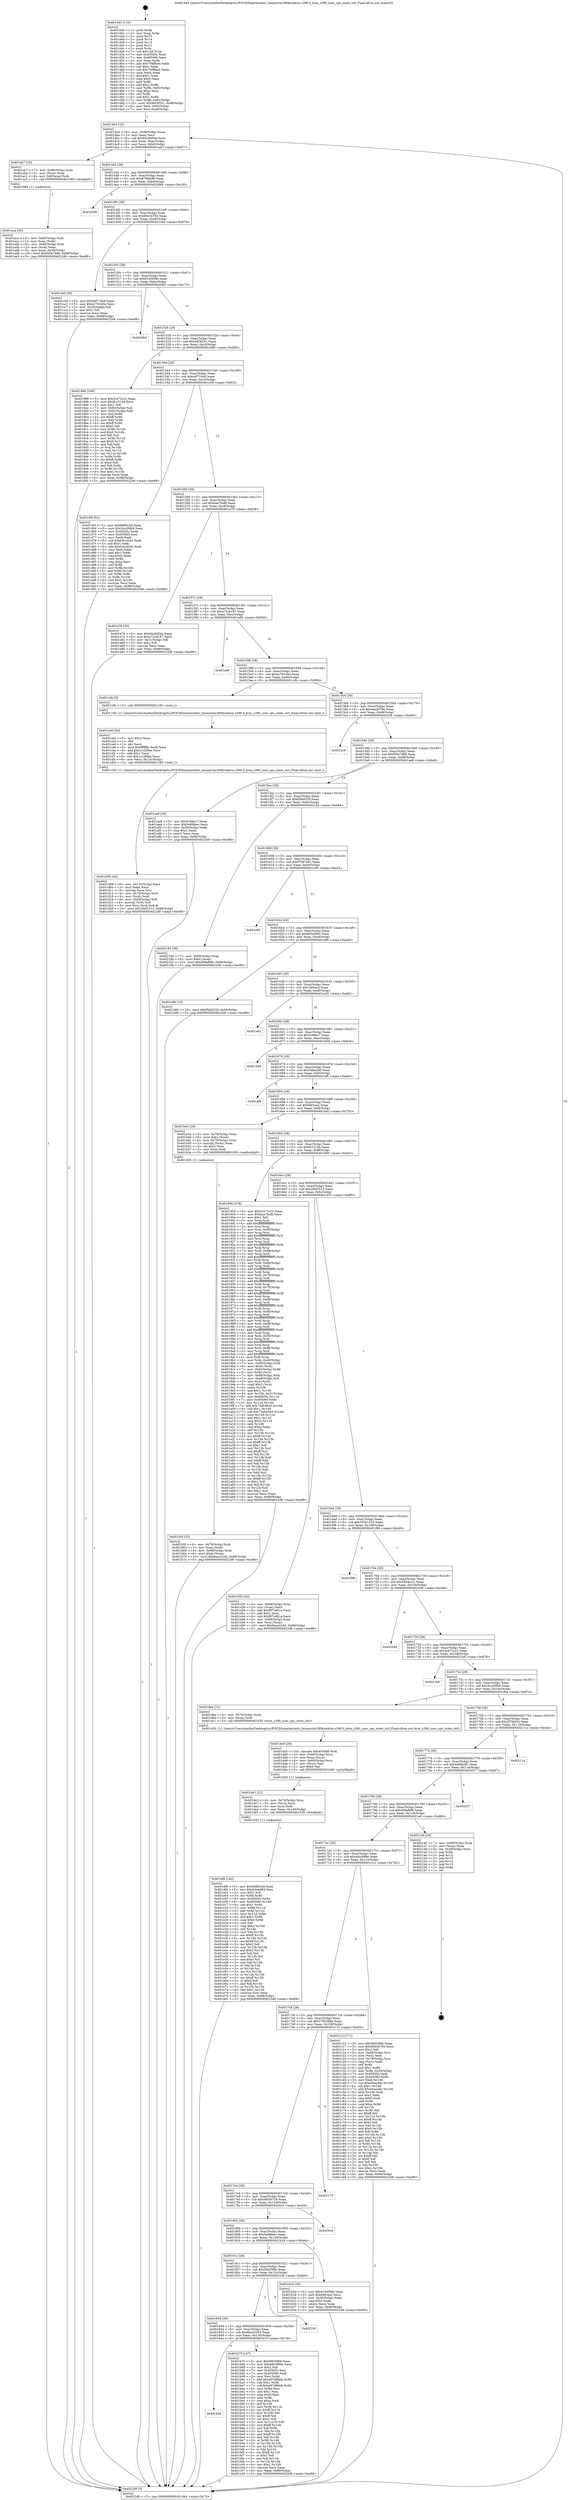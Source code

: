digraph "0x401440" {
  label = "0x401440 (/mnt/c/Users/mathe/Desktop/tcc/POCII/binaries/extr_linuxarchs390kvmkvm-s390.h_kvm_s390_user_cpu_state_ctrl_Final-ollvm.out::main(0))"
  labelloc = "t"
  node[shape=record]

  Entry [label="",width=0.3,height=0.3,shape=circle,fillcolor=black,style=filled]
  "0x4014b4" [label="{
     0x4014b4 [32]\l
     | [instrs]\l
     &nbsp;&nbsp;0x4014b4 \<+6\>: mov -0x98(%rbp),%eax\l
     &nbsp;&nbsp;0x4014ba \<+2\>: mov %eax,%ecx\l
     &nbsp;&nbsp;0x4014bc \<+6\>: sub $0x84c8d5da,%ecx\l
     &nbsp;&nbsp;0x4014c2 \<+6\>: mov %eax,-0xac(%rbp)\l
     &nbsp;&nbsp;0x4014c8 \<+6\>: mov %ecx,-0xb0(%rbp)\l
     &nbsp;&nbsp;0x4014ce \<+6\>: je 0000000000401ab7 \<main+0x677\>\l
  }"]
  "0x401ab7" [label="{
     0x401ab7 [19]\l
     | [instrs]\l
     &nbsp;&nbsp;0x401ab7 \<+7\>: mov -0x88(%rbp),%rax\l
     &nbsp;&nbsp;0x401abe \<+3\>: mov (%rax),%rax\l
     &nbsp;&nbsp;0x401ac1 \<+4\>: mov 0x8(%rax),%rdi\l
     &nbsp;&nbsp;0x401ac5 \<+5\>: call 0000000000401060 \<atoi@plt\>\l
     | [calls]\l
     &nbsp;&nbsp;0x401060 \{1\} (unknown)\l
  }"]
  "0x4014d4" [label="{
     0x4014d4 [28]\l
     | [instrs]\l
     &nbsp;&nbsp;0x4014d4 \<+5\>: jmp 00000000004014d9 \<main+0x99\>\l
     &nbsp;&nbsp;0x4014d9 \<+6\>: mov -0xac(%rbp),%eax\l
     &nbsp;&nbsp;0x4014df \<+5\>: sub $0x8799dcf0,%eax\l
     &nbsp;&nbsp;0x4014e4 \<+6\>: mov %eax,-0xb4(%rbp)\l
     &nbsp;&nbsp;0x4014ea \<+6\>: je 0000000000402068 \<main+0xc28\>\l
  }"]
  Exit [label="",width=0.3,height=0.3,shape=circle,fillcolor=black,style=filled,peripheries=2]
  "0x402068" [label="{
     0x402068\l
  }", style=dashed]
  "0x4014f0" [label="{
     0x4014f0 [28]\l
     | [instrs]\l
     &nbsp;&nbsp;0x4014f0 \<+5\>: jmp 00000000004014f5 \<main+0xb5\>\l
     &nbsp;&nbsp;0x4014f5 \<+6\>: mov -0xac(%rbp),%eax\l
     &nbsp;&nbsp;0x4014fb \<+5\>: sub $0x90d34793,%eax\l
     &nbsp;&nbsp;0x401500 \<+6\>: mov %eax,-0xb8(%rbp)\l
     &nbsp;&nbsp;0x401506 \<+6\>: je 0000000000401cbd \<main+0x87d\>\l
  }"]
  "0x401df8" [label="{
     0x401df8 [142]\l
     | [instrs]\l
     &nbsp;&nbsp;0x401df8 \<+5\>: mov $0x6fdf3c3d,%eax\l
     &nbsp;&nbsp;0x401dfd \<+5\>: mov $0xfe5ea962,%esi\l
     &nbsp;&nbsp;0x401e02 \<+2\>: mov $0x1,%dl\l
     &nbsp;&nbsp;0x401e04 \<+3\>: xor %r8d,%r8d\l
     &nbsp;&nbsp;0x401e07 \<+8\>: mov 0x40505c,%r9d\l
     &nbsp;&nbsp;0x401e0f \<+8\>: mov 0x405060,%r10d\l
     &nbsp;&nbsp;0x401e17 \<+4\>: sub $0x1,%r8d\l
     &nbsp;&nbsp;0x401e1b \<+3\>: mov %r9d,%r11d\l
     &nbsp;&nbsp;0x401e1e \<+3\>: add %r8d,%r11d\l
     &nbsp;&nbsp;0x401e21 \<+4\>: imul %r11d,%r9d\l
     &nbsp;&nbsp;0x401e25 \<+4\>: and $0x1,%r9d\l
     &nbsp;&nbsp;0x401e29 \<+4\>: cmp $0x0,%r9d\l
     &nbsp;&nbsp;0x401e2d \<+3\>: sete %bl\l
     &nbsp;&nbsp;0x401e30 \<+4\>: cmp $0xa,%r10d\l
     &nbsp;&nbsp;0x401e34 \<+4\>: setl %r14b\l
     &nbsp;&nbsp;0x401e38 \<+3\>: mov %bl,%r15b\l
     &nbsp;&nbsp;0x401e3b \<+4\>: xor $0xff,%r15b\l
     &nbsp;&nbsp;0x401e3f \<+3\>: mov %r14b,%r12b\l
     &nbsp;&nbsp;0x401e42 \<+4\>: xor $0xff,%r12b\l
     &nbsp;&nbsp;0x401e46 \<+3\>: xor $0x0,%dl\l
     &nbsp;&nbsp;0x401e49 \<+3\>: mov %r15b,%r13b\l
     &nbsp;&nbsp;0x401e4c \<+4\>: and $0x0,%r13b\l
     &nbsp;&nbsp;0x401e50 \<+2\>: and %dl,%bl\l
     &nbsp;&nbsp;0x401e52 \<+3\>: mov %r12b,%cl\l
     &nbsp;&nbsp;0x401e55 \<+3\>: and $0x0,%cl\l
     &nbsp;&nbsp;0x401e58 \<+3\>: and %dl,%r14b\l
     &nbsp;&nbsp;0x401e5b \<+3\>: or %bl,%r13b\l
     &nbsp;&nbsp;0x401e5e \<+3\>: or %r14b,%cl\l
     &nbsp;&nbsp;0x401e61 \<+3\>: xor %cl,%r13b\l
     &nbsp;&nbsp;0x401e64 \<+3\>: or %r12b,%r15b\l
     &nbsp;&nbsp;0x401e67 \<+4\>: xor $0xff,%r15b\l
     &nbsp;&nbsp;0x401e6b \<+3\>: or $0x0,%dl\l
     &nbsp;&nbsp;0x401e6e \<+3\>: and %dl,%r15b\l
     &nbsp;&nbsp;0x401e71 \<+3\>: or %r15b,%r13b\l
     &nbsp;&nbsp;0x401e74 \<+4\>: test $0x1,%r13b\l
     &nbsp;&nbsp;0x401e78 \<+3\>: cmovne %esi,%eax\l
     &nbsp;&nbsp;0x401e7b \<+6\>: mov %eax,-0x98(%rbp)\l
     &nbsp;&nbsp;0x401e81 \<+5\>: jmp 00000000004022d8 \<main+0xe98\>\l
  }"]
  "0x401cbd" [label="{
     0x401cbd [30]\l
     | [instrs]\l
     &nbsp;&nbsp;0x401cbd \<+5\>: mov $0xabf719c8,%eax\l
     &nbsp;&nbsp;0x401cc2 \<+5\>: mov $0xec791b0e,%ecx\l
     &nbsp;&nbsp;0x401cc7 \<+3\>: mov -0x29(%rbp),%dl\l
     &nbsp;&nbsp;0x401cca \<+3\>: test $0x1,%dl\l
     &nbsp;&nbsp;0x401ccd \<+3\>: cmovne %ecx,%eax\l
     &nbsp;&nbsp;0x401cd0 \<+6\>: mov %eax,-0x98(%rbp)\l
     &nbsp;&nbsp;0x401cd6 \<+5\>: jmp 00000000004022d8 \<main+0xe98\>\l
  }"]
  "0x40150c" [label="{
     0x40150c [28]\l
     | [instrs]\l
     &nbsp;&nbsp;0x40150c \<+5\>: jmp 0000000000401511 \<main+0xd1\>\l
     &nbsp;&nbsp;0x401511 \<+6\>: mov -0xac(%rbp),%eax\l
     &nbsp;&nbsp;0x401517 \<+5\>: sub $0x9193f59e,%eax\l
     &nbsp;&nbsp;0x40151c \<+6\>: mov %eax,-0xbc(%rbp)\l
     &nbsp;&nbsp;0x401522 \<+6\>: je 00000000004020b5 \<main+0xc75\>\l
  }"]
  "0x401de3" [label="{
     0x401de3 [21]\l
     | [instrs]\l
     &nbsp;&nbsp;0x401de3 \<+4\>: mov -0x70(%rbp),%rcx\l
     &nbsp;&nbsp;0x401de7 \<+3\>: mov (%rcx),%rcx\l
     &nbsp;&nbsp;0x401dea \<+3\>: mov %rcx,%rdi\l
     &nbsp;&nbsp;0x401ded \<+6\>: mov %eax,-0x140(%rbp)\l
     &nbsp;&nbsp;0x401df3 \<+5\>: call 0000000000401030 \<free@plt\>\l
     | [calls]\l
     &nbsp;&nbsp;0x401030 \{1\} (unknown)\l
  }"]
  "0x4020b5" [label="{
     0x4020b5\l
  }", style=dashed]
  "0x401528" [label="{
     0x401528 [28]\l
     | [instrs]\l
     &nbsp;&nbsp;0x401528 \<+5\>: jmp 000000000040152d \<main+0xed\>\l
     &nbsp;&nbsp;0x40152d \<+6\>: mov -0xac(%rbp),%eax\l
     &nbsp;&nbsp;0x401533 \<+5\>: sub $0x94f3f251,%eax\l
     &nbsp;&nbsp;0x401538 \<+6\>: mov %eax,-0xc0(%rbp)\l
     &nbsp;&nbsp;0x40153e \<+6\>: je 0000000000401896 \<main+0x456\>\l
  }"]
  "0x401dc6" [label="{
     0x401dc6 [29]\l
     | [instrs]\l
     &nbsp;&nbsp;0x401dc6 \<+10\>: movabs $0x4030d6,%rdi\l
     &nbsp;&nbsp;0x401dd0 \<+4\>: mov -0x60(%rbp),%rcx\l
     &nbsp;&nbsp;0x401dd4 \<+2\>: mov %eax,(%rcx)\l
     &nbsp;&nbsp;0x401dd6 \<+4\>: mov -0x60(%rbp),%rcx\l
     &nbsp;&nbsp;0x401dda \<+2\>: mov (%rcx),%esi\l
     &nbsp;&nbsp;0x401ddc \<+2\>: mov $0x0,%al\l
     &nbsp;&nbsp;0x401dde \<+5\>: call 0000000000401040 \<printf@plt\>\l
     | [calls]\l
     &nbsp;&nbsp;0x401040 \{1\} (unknown)\l
  }"]
  "0x401896" [label="{
     0x401896 [106]\l
     | [instrs]\l
     &nbsp;&nbsp;0x401896 \<+5\>: mov $0x3c472c22,%eax\l
     &nbsp;&nbsp;0x40189b \<+5\>: mov $0xfb15144,%ecx\l
     &nbsp;&nbsp;0x4018a0 \<+2\>: mov $0x1,%dl\l
     &nbsp;&nbsp;0x4018a2 \<+7\>: mov -0x92(%rbp),%sil\l
     &nbsp;&nbsp;0x4018a9 \<+7\>: mov -0x91(%rbp),%dil\l
     &nbsp;&nbsp;0x4018b0 \<+3\>: mov %sil,%r8b\l
     &nbsp;&nbsp;0x4018b3 \<+4\>: xor $0xff,%r8b\l
     &nbsp;&nbsp;0x4018b7 \<+3\>: mov %dil,%r9b\l
     &nbsp;&nbsp;0x4018ba \<+4\>: xor $0xff,%r9b\l
     &nbsp;&nbsp;0x4018be \<+3\>: xor $0x0,%dl\l
     &nbsp;&nbsp;0x4018c1 \<+3\>: mov %r8b,%r10b\l
     &nbsp;&nbsp;0x4018c4 \<+4\>: and $0x0,%r10b\l
     &nbsp;&nbsp;0x4018c8 \<+3\>: and %dl,%sil\l
     &nbsp;&nbsp;0x4018cb \<+3\>: mov %r9b,%r11b\l
     &nbsp;&nbsp;0x4018ce \<+4\>: and $0x0,%r11b\l
     &nbsp;&nbsp;0x4018d2 \<+3\>: and %dl,%dil\l
     &nbsp;&nbsp;0x4018d5 \<+3\>: or %sil,%r10b\l
     &nbsp;&nbsp;0x4018d8 \<+3\>: or %dil,%r11b\l
     &nbsp;&nbsp;0x4018db \<+3\>: xor %r11b,%r10b\l
     &nbsp;&nbsp;0x4018de \<+3\>: or %r9b,%r8b\l
     &nbsp;&nbsp;0x4018e1 \<+4\>: xor $0xff,%r8b\l
     &nbsp;&nbsp;0x4018e5 \<+3\>: or $0x0,%dl\l
     &nbsp;&nbsp;0x4018e8 \<+3\>: and %dl,%r8b\l
     &nbsp;&nbsp;0x4018eb \<+3\>: or %r8b,%r10b\l
     &nbsp;&nbsp;0x4018ee \<+4\>: test $0x1,%r10b\l
     &nbsp;&nbsp;0x4018f2 \<+3\>: cmovne %ecx,%eax\l
     &nbsp;&nbsp;0x4018f5 \<+6\>: mov %eax,-0x98(%rbp)\l
     &nbsp;&nbsp;0x4018fb \<+5\>: jmp 00000000004022d8 \<main+0xe98\>\l
  }"]
  "0x401544" [label="{
     0x401544 [28]\l
     | [instrs]\l
     &nbsp;&nbsp;0x401544 \<+5\>: jmp 0000000000401549 \<main+0x109\>\l
     &nbsp;&nbsp;0x401549 \<+6\>: mov -0xac(%rbp),%eax\l
     &nbsp;&nbsp;0x40154f \<+5\>: sub $0xabf719c8,%eax\l
     &nbsp;&nbsp;0x401554 \<+6\>: mov %eax,-0xc4(%rbp)\l
     &nbsp;&nbsp;0x40155a \<+6\>: je 0000000000401d5f \<main+0x91f\>\l
  }"]
  "0x4022d8" [label="{
     0x4022d8 [5]\l
     | [instrs]\l
     &nbsp;&nbsp;0x4022d8 \<+5\>: jmp 00000000004014b4 \<main+0x74\>\l
  }"]
  "0x401440" [label="{
     0x401440 [116]\l
     | [instrs]\l
     &nbsp;&nbsp;0x401440 \<+1\>: push %rbp\l
     &nbsp;&nbsp;0x401441 \<+3\>: mov %rsp,%rbp\l
     &nbsp;&nbsp;0x401444 \<+2\>: push %r15\l
     &nbsp;&nbsp;0x401446 \<+2\>: push %r14\l
     &nbsp;&nbsp;0x401448 \<+2\>: push %r13\l
     &nbsp;&nbsp;0x40144a \<+2\>: push %r12\l
     &nbsp;&nbsp;0x40144c \<+1\>: push %rbx\l
     &nbsp;&nbsp;0x40144d \<+7\>: sub $0x148,%rsp\l
     &nbsp;&nbsp;0x401454 \<+7\>: mov 0x40505c,%eax\l
     &nbsp;&nbsp;0x40145b \<+7\>: mov 0x405060,%ecx\l
     &nbsp;&nbsp;0x401462 \<+2\>: mov %eax,%edx\l
     &nbsp;&nbsp;0x401464 \<+6\>: add $0x708ffaed,%edx\l
     &nbsp;&nbsp;0x40146a \<+3\>: sub $0x1,%edx\l
     &nbsp;&nbsp;0x40146d \<+6\>: sub $0x708ffaed,%edx\l
     &nbsp;&nbsp;0x401473 \<+3\>: imul %edx,%eax\l
     &nbsp;&nbsp;0x401476 \<+3\>: and $0x1,%eax\l
     &nbsp;&nbsp;0x401479 \<+3\>: cmp $0x0,%eax\l
     &nbsp;&nbsp;0x40147c \<+4\>: sete %r8b\l
     &nbsp;&nbsp;0x401480 \<+4\>: and $0x1,%r8b\l
     &nbsp;&nbsp;0x401484 \<+7\>: mov %r8b,-0x92(%rbp)\l
     &nbsp;&nbsp;0x40148b \<+3\>: cmp $0xa,%ecx\l
     &nbsp;&nbsp;0x40148e \<+4\>: setl %r8b\l
     &nbsp;&nbsp;0x401492 \<+4\>: and $0x1,%r8b\l
     &nbsp;&nbsp;0x401496 \<+7\>: mov %r8b,-0x91(%rbp)\l
     &nbsp;&nbsp;0x40149d \<+10\>: movl $0x94f3f251,-0x98(%rbp)\l
     &nbsp;&nbsp;0x4014a7 \<+6\>: mov %edi,-0x9c(%rbp)\l
     &nbsp;&nbsp;0x4014ad \<+7\>: mov %rsi,-0xa8(%rbp)\l
  }"]
  "0x401d08" [label="{
     0x401d08 [45]\l
     | [instrs]\l
     &nbsp;&nbsp;0x401d08 \<+6\>: mov -0x13c(%rbp),%ecx\l
     &nbsp;&nbsp;0x401d0e \<+3\>: imul %eax,%ecx\l
     &nbsp;&nbsp;0x401d11 \<+3\>: movslq %ecx,%rsi\l
     &nbsp;&nbsp;0x401d14 \<+4\>: mov -0x70(%rbp),%rdi\l
     &nbsp;&nbsp;0x401d18 \<+3\>: mov (%rdi),%rdi\l
     &nbsp;&nbsp;0x401d1b \<+4\>: mov -0x68(%rbp),%r8\l
     &nbsp;&nbsp;0x401d1f \<+3\>: movslq (%r8),%r8\l
     &nbsp;&nbsp;0x401d22 \<+4\>: mov %rsi,(%rdi,%r8,8)\l
     &nbsp;&nbsp;0x401d26 \<+10\>: movl $0x29ef1513,-0x98(%rbp)\l
     &nbsp;&nbsp;0x401d30 \<+5\>: jmp 00000000004022d8 \<main+0xe98\>\l
  }"]
  "0x401d5f" [label="{
     0x401d5f [91]\l
     | [instrs]\l
     &nbsp;&nbsp;0x401d5f \<+5\>: mov $0x6fdf3c3d,%eax\l
     &nbsp;&nbsp;0x401d64 \<+5\>: mov $0x3ccc99b9,%ecx\l
     &nbsp;&nbsp;0x401d69 \<+7\>: mov 0x40505c,%edx\l
     &nbsp;&nbsp;0x401d70 \<+7\>: mov 0x405060,%esi\l
     &nbsp;&nbsp;0x401d77 \<+2\>: mov %edx,%edi\l
     &nbsp;&nbsp;0x401d79 \<+6\>: sub $0xfc81d342,%edi\l
     &nbsp;&nbsp;0x401d7f \<+3\>: sub $0x1,%edi\l
     &nbsp;&nbsp;0x401d82 \<+6\>: add $0xfc81d342,%edi\l
     &nbsp;&nbsp;0x401d88 \<+3\>: imul %edi,%edx\l
     &nbsp;&nbsp;0x401d8b \<+3\>: and $0x1,%edx\l
     &nbsp;&nbsp;0x401d8e \<+3\>: cmp $0x0,%edx\l
     &nbsp;&nbsp;0x401d91 \<+4\>: sete %r8b\l
     &nbsp;&nbsp;0x401d95 \<+3\>: cmp $0xa,%esi\l
     &nbsp;&nbsp;0x401d98 \<+4\>: setl %r9b\l
     &nbsp;&nbsp;0x401d9c \<+3\>: mov %r8b,%r10b\l
     &nbsp;&nbsp;0x401d9f \<+3\>: and %r9b,%r10b\l
     &nbsp;&nbsp;0x401da2 \<+3\>: xor %r9b,%r8b\l
     &nbsp;&nbsp;0x401da5 \<+3\>: or %r8b,%r10b\l
     &nbsp;&nbsp;0x401da8 \<+4\>: test $0x1,%r10b\l
     &nbsp;&nbsp;0x401dac \<+3\>: cmovne %ecx,%eax\l
     &nbsp;&nbsp;0x401daf \<+6\>: mov %eax,-0x98(%rbp)\l
     &nbsp;&nbsp;0x401db5 \<+5\>: jmp 00000000004022d8 \<main+0xe98\>\l
  }"]
  "0x401560" [label="{
     0x401560 [28]\l
     | [instrs]\l
     &nbsp;&nbsp;0x401560 \<+5\>: jmp 0000000000401565 \<main+0x125\>\l
     &nbsp;&nbsp;0x401565 \<+6\>: mov -0xac(%rbp),%eax\l
     &nbsp;&nbsp;0x40156b \<+5\>: sub $0xbaa7fcd8,%eax\l
     &nbsp;&nbsp;0x401570 \<+6\>: mov %eax,-0xc8(%rbp)\l
     &nbsp;&nbsp;0x401576 \<+6\>: je 0000000000401a78 \<main+0x638\>\l
  }"]
  "0x401ce0" [label="{
     0x401ce0 [40]\l
     | [instrs]\l
     &nbsp;&nbsp;0x401ce0 \<+5\>: mov $0x2,%ecx\l
     &nbsp;&nbsp;0x401ce5 \<+1\>: cltd\l
     &nbsp;&nbsp;0x401ce6 \<+2\>: idiv %ecx\l
     &nbsp;&nbsp;0x401ce8 \<+6\>: imul $0xfffffffe,%edx,%ecx\l
     &nbsp;&nbsp;0x401cee \<+6\>: add $0x1cc26fee,%ecx\l
     &nbsp;&nbsp;0x401cf4 \<+3\>: add $0x1,%ecx\l
     &nbsp;&nbsp;0x401cf7 \<+6\>: sub $0x1cc26fee,%ecx\l
     &nbsp;&nbsp;0x401cfd \<+6\>: mov %ecx,-0x13c(%rbp)\l
     &nbsp;&nbsp;0x401d03 \<+5\>: call 0000000000401160 \<next_i\>\l
     | [calls]\l
     &nbsp;&nbsp;0x401160 \{1\} (/mnt/c/Users/mathe/Desktop/tcc/POCII/binaries/extr_linuxarchs390kvmkvm-s390.h_kvm_s390_user_cpu_state_ctrl_Final-ollvm.out::next_i)\l
  }"]
  "0x401a78" [label="{
     0x401a78 [30]\l
     | [instrs]\l
     &nbsp;&nbsp;0x401a78 \<+5\>: mov $0x84c8d5da,%eax\l
     &nbsp;&nbsp;0x401a7d \<+5\>: mov $0xe72cb187,%ecx\l
     &nbsp;&nbsp;0x401a82 \<+3\>: mov -0x31(%rbp),%dl\l
     &nbsp;&nbsp;0x401a85 \<+3\>: test $0x1,%dl\l
     &nbsp;&nbsp;0x401a88 \<+3\>: cmovne %ecx,%eax\l
     &nbsp;&nbsp;0x401a8b \<+6\>: mov %eax,-0x98(%rbp)\l
     &nbsp;&nbsp;0x401a91 \<+5\>: jmp 00000000004022d8 \<main+0xe98\>\l
  }"]
  "0x40157c" [label="{
     0x40157c [28]\l
     | [instrs]\l
     &nbsp;&nbsp;0x40157c \<+5\>: jmp 0000000000401581 \<main+0x141\>\l
     &nbsp;&nbsp;0x401581 \<+6\>: mov -0xac(%rbp),%eax\l
     &nbsp;&nbsp;0x401587 \<+5\>: sub $0xe72cb187,%eax\l
     &nbsp;&nbsp;0x40158c \<+6\>: mov %eax,-0xcc(%rbp)\l
     &nbsp;&nbsp;0x401592 \<+6\>: je 0000000000401a96 \<main+0x656\>\l
  }"]
  "0x401854" [label="{
     0x401854\l
  }", style=dashed]
  "0x401a96" [label="{
     0x401a96\l
  }", style=dashed]
  "0x401598" [label="{
     0x401598 [28]\l
     | [instrs]\l
     &nbsp;&nbsp;0x401598 \<+5\>: jmp 000000000040159d \<main+0x15d\>\l
     &nbsp;&nbsp;0x40159d \<+6\>: mov -0xac(%rbp),%eax\l
     &nbsp;&nbsp;0x4015a3 \<+5\>: sub $0xec791b0e,%eax\l
     &nbsp;&nbsp;0x4015a8 \<+6\>: mov %eax,-0xd0(%rbp)\l
     &nbsp;&nbsp;0x4015ae \<+6\>: je 0000000000401cdb \<main+0x89b\>\l
  }"]
  "0x401b7f" [label="{
     0x401b7f [147]\l
     | [instrs]\l
     &nbsp;&nbsp;0x401b7f \<+5\>: mov $0x5fd25f6b,%eax\l
     &nbsp;&nbsp;0x401b84 \<+5\>: mov $0x4dcc99be,%ecx\l
     &nbsp;&nbsp;0x401b89 \<+2\>: mov $0x1,%dl\l
     &nbsp;&nbsp;0x401b8b \<+7\>: mov 0x40505c,%esi\l
     &nbsp;&nbsp;0x401b92 \<+7\>: mov 0x405060,%edi\l
     &nbsp;&nbsp;0x401b99 \<+3\>: mov %esi,%r8d\l
     &nbsp;&nbsp;0x401b9c \<+7\>: add $0xa97d9bbb,%r8d\l
     &nbsp;&nbsp;0x401ba3 \<+4\>: sub $0x1,%r8d\l
     &nbsp;&nbsp;0x401ba7 \<+7\>: sub $0xa97d9bbb,%r8d\l
     &nbsp;&nbsp;0x401bae \<+4\>: imul %r8d,%esi\l
     &nbsp;&nbsp;0x401bb2 \<+3\>: and $0x1,%esi\l
     &nbsp;&nbsp;0x401bb5 \<+3\>: cmp $0x0,%esi\l
     &nbsp;&nbsp;0x401bb8 \<+4\>: sete %r9b\l
     &nbsp;&nbsp;0x401bbc \<+3\>: cmp $0xa,%edi\l
     &nbsp;&nbsp;0x401bbf \<+4\>: setl %r10b\l
     &nbsp;&nbsp;0x401bc3 \<+3\>: mov %r9b,%r11b\l
     &nbsp;&nbsp;0x401bc6 \<+4\>: xor $0xff,%r11b\l
     &nbsp;&nbsp;0x401bca \<+3\>: mov %r10b,%bl\l
     &nbsp;&nbsp;0x401bcd \<+3\>: xor $0xff,%bl\l
     &nbsp;&nbsp;0x401bd0 \<+3\>: xor $0x1,%dl\l
     &nbsp;&nbsp;0x401bd3 \<+3\>: mov %r11b,%r14b\l
     &nbsp;&nbsp;0x401bd6 \<+4\>: and $0xff,%r14b\l
     &nbsp;&nbsp;0x401bda \<+3\>: and %dl,%r9b\l
     &nbsp;&nbsp;0x401bdd \<+3\>: mov %bl,%r15b\l
     &nbsp;&nbsp;0x401be0 \<+4\>: and $0xff,%r15b\l
     &nbsp;&nbsp;0x401be4 \<+3\>: and %dl,%r10b\l
     &nbsp;&nbsp;0x401be7 \<+3\>: or %r9b,%r14b\l
     &nbsp;&nbsp;0x401bea \<+3\>: or %r10b,%r15b\l
     &nbsp;&nbsp;0x401bed \<+3\>: xor %r15b,%r14b\l
     &nbsp;&nbsp;0x401bf0 \<+3\>: or %bl,%r11b\l
     &nbsp;&nbsp;0x401bf3 \<+4\>: xor $0xff,%r11b\l
     &nbsp;&nbsp;0x401bf7 \<+3\>: or $0x1,%dl\l
     &nbsp;&nbsp;0x401bfa \<+3\>: and %dl,%r11b\l
     &nbsp;&nbsp;0x401bfd \<+3\>: or %r11b,%r14b\l
     &nbsp;&nbsp;0x401c00 \<+4\>: test $0x1,%r14b\l
     &nbsp;&nbsp;0x401c04 \<+3\>: cmovne %ecx,%eax\l
     &nbsp;&nbsp;0x401c07 \<+6\>: mov %eax,-0x98(%rbp)\l
     &nbsp;&nbsp;0x401c0d \<+5\>: jmp 00000000004022d8 \<main+0xe98\>\l
  }"]
  "0x401cdb" [label="{
     0x401cdb [5]\l
     | [instrs]\l
     &nbsp;&nbsp;0x401cdb \<+5\>: call 0000000000401160 \<next_i\>\l
     | [calls]\l
     &nbsp;&nbsp;0x401160 \{1\} (/mnt/c/Users/mathe/Desktop/tcc/POCII/binaries/extr_linuxarchs390kvmkvm-s390.h_kvm_s390_user_cpu_state_ctrl_Final-ollvm.out::next_i)\l
  }"]
  "0x4015b4" [label="{
     0x4015b4 [28]\l
     | [instrs]\l
     &nbsp;&nbsp;0x4015b4 \<+5\>: jmp 00000000004015b9 \<main+0x179\>\l
     &nbsp;&nbsp;0x4015b9 \<+6\>: mov -0xac(%rbp),%eax\l
     &nbsp;&nbsp;0x4015bf \<+5\>: sub $0xeea2079a,%eax\l
     &nbsp;&nbsp;0x4015c4 \<+6\>: mov %eax,-0xd4(%rbp)\l
     &nbsp;&nbsp;0x4015ca \<+6\>: je 00000000004022c9 \<main+0xe89\>\l
  }"]
  "0x401838" [label="{
     0x401838 [28]\l
     | [instrs]\l
     &nbsp;&nbsp;0x401838 \<+5\>: jmp 000000000040183d \<main+0x3fd\>\l
     &nbsp;&nbsp;0x40183d \<+6\>: mov -0xac(%rbp),%eax\l
     &nbsp;&nbsp;0x401843 \<+5\>: sub $0x6ace2245,%eax\l
     &nbsp;&nbsp;0x401848 \<+6\>: mov %eax,-0x130(%rbp)\l
     &nbsp;&nbsp;0x40184e \<+6\>: je 0000000000401b7f \<main+0x73f\>\l
  }"]
  "0x4022c9" [label="{
     0x4022c9\l
  }", style=dashed]
  "0x4015d0" [label="{
     0x4015d0 [28]\l
     | [instrs]\l
     &nbsp;&nbsp;0x4015d0 \<+5\>: jmp 00000000004015d5 \<main+0x195\>\l
     &nbsp;&nbsp;0x4015d5 \<+6\>: mov -0xac(%rbp),%eax\l
     &nbsp;&nbsp;0x4015db \<+5\>: sub $0xf05e7468,%eax\l
     &nbsp;&nbsp;0x4015e0 \<+6\>: mov %eax,-0xd8(%rbp)\l
     &nbsp;&nbsp;0x4015e6 \<+6\>: je 0000000000401ae8 \<main+0x6a8\>\l
  }"]
  "0x4021fd" [label="{
     0x4021fd\l
  }", style=dashed]
  "0x401ae8" [label="{
     0x401ae8 [30]\l
     | [instrs]\l
     &nbsp;&nbsp;0x401ae8 \<+5\>: mov $0x5c98ec7,%eax\l
     &nbsp;&nbsp;0x401aed \<+5\>: mov $0x5e88feec,%ecx\l
     &nbsp;&nbsp;0x401af2 \<+3\>: mov -0x30(%rbp),%edx\l
     &nbsp;&nbsp;0x401af5 \<+3\>: cmp $0x1,%edx\l
     &nbsp;&nbsp;0x401af8 \<+3\>: cmovl %ecx,%eax\l
     &nbsp;&nbsp;0x401afb \<+6\>: mov %eax,-0x98(%rbp)\l
     &nbsp;&nbsp;0x401b01 \<+5\>: jmp 00000000004022d8 \<main+0xe98\>\l
  }"]
  "0x4015ec" [label="{
     0x4015ec [28]\l
     | [instrs]\l
     &nbsp;&nbsp;0x4015ec \<+5\>: jmp 00000000004015f1 \<main+0x1b1\>\l
     &nbsp;&nbsp;0x4015f1 \<+6\>: mov -0xac(%rbp),%eax\l
     &nbsp;&nbsp;0x4015f7 \<+5\>: sub $0xf5bb022f,%eax\l
     &nbsp;&nbsp;0x4015fc \<+6\>: mov %eax,-0xdc(%rbp)\l
     &nbsp;&nbsp;0x401602 \<+6\>: je 0000000000402184 \<main+0xd44\>\l
  }"]
  "0x401b5f" [label="{
     0x401b5f [32]\l
     | [instrs]\l
     &nbsp;&nbsp;0x401b5f \<+4\>: mov -0x70(%rbp),%rdi\l
     &nbsp;&nbsp;0x401b63 \<+3\>: mov %rax,(%rdi)\l
     &nbsp;&nbsp;0x401b66 \<+4\>: mov -0x68(%rbp),%rax\l
     &nbsp;&nbsp;0x401b6a \<+6\>: movl $0x0,(%rax)\l
     &nbsp;&nbsp;0x401b70 \<+10\>: movl $0x6ace2245,-0x98(%rbp)\l
     &nbsp;&nbsp;0x401b7a \<+5\>: jmp 00000000004022d8 \<main+0xe98\>\l
  }"]
  "0x402184" [label="{
     0x402184 [28]\l
     | [instrs]\l
     &nbsp;&nbsp;0x402184 \<+7\>: mov -0x90(%rbp),%rax\l
     &nbsp;&nbsp;0x40218b \<+6\>: movl $0x0,(%rax)\l
     &nbsp;&nbsp;0x402191 \<+10\>: movl $0x499efbf6,-0x98(%rbp)\l
     &nbsp;&nbsp;0x40219b \<+5\>: jmp 00000000004022d8 \<main+0xe98\>\l
  }"]
  "0x401608" [label="{
     0x401608 [28]\l
     | [instrs]\l
     &nbsp;&nbsp;0x401608 \<+5\>: jmp 000000000040160d \<main+0x1cd\>\l
     &nbsp;&nbsp;0x40160d \<+6\>: mov -0xac(%rbp),%eax\l
     &nbsp;&nbsp;0x401613 \<+5\>: sub $0xf7087a01,%eax\l
     &nbsp;&nbsp;0x401618 \<+6\>: mov %eax,-0xe0(%rbp)\l
     &nbsp;&nbsp;0x40161e \<+6\>: je 0000000000401e95 \<main+0xa55\>\l
  }"]
  "0x40181c" [label="{
     0x40181c [28]\l
     | [instrs]\l
     &nbsp;&nbsp;0x40181c \<+5\>: jmp 0000000000401821 \<main+0x3e1\>\l
     &nbsp;&nbsp;0x401821 \<+6\>: mov -0xac(%rbp),%eax\l
     &nbsp;&nbsp;0x401827 \<+5\>: sub $0x5fd25f6b,%eax\l
     &nbsp;&nbsp;0x40182c \<+6\>: mov %eax,-0x12c(%rbp)\l
     &nbsp;&nbsp;0x401832 \<+6\>: je 00000000004021fd \<main+0xdbd\>\l
  }"]
  "0x401e95" [label="{
     0x401e95\l
  }", style=dashed]
  "0x401624" [label="{
     0x401624 [28]\l
     | [instrs]\l
     &nbsp;&nbsp;0x401624 \<+5\>: jmp 0000000000401629 \<main+0x1e9\>\l
     &nbsp;&nbsp;0x401629 \<+6\>: mov -0xac(%rbp),%eax\l
     &nbsp;&nbsp;0x40162f \<+5\>: sub $0xfe5ea962,%eax\l
     &nbsp;&nbsp;0x401634 \<+6\>: mov %eax,-0xe4(%rbp)\l
     &nbsp;&nbsp;0x40163a \<+6\>: je 0000000000401e86 \<main+0xa46\>\l
  }"]
  "0x401b24" [label="{
     0x401b24 [30]\l
     | [instrs]\l
     &nbsp;&nbsp;0x401b24 \<+5\>: mov $0x9193f59e,%eax\l
     &nbsp;&nbsp;0x401b29 \<+5\>: mov $0x84f1ea2,%ecx\l
     &nbsp;&nbsp;0x401b2e \<+3\>: mov -0x30(%rbp),%edx\l
     &nbsp;&nbsp;0x401b31 \<+3\>: cmp $0x0,%edx\l
     &nbsp;&nbsp;0x401b34 \<+3\>: cmove %ecx,%eax\l
     &nbsp;&nbsp;0x401b37 \<+6\>: mov %eax,-0x98(%rbp)\l
     &nbsp;&nbsp;0x401b3d \<+5\>: jmp 00000000004022d8 \<main+0xe98\>\l
  }"]
  "0x401e86" [label="{
     0x401e86 [15]\l
     | [instrs]\l
     &nbsp;&nbsp;0x401e86 \<+10\>: movl $0xf5bb022f,-0x98(%rbp)\l
     &nbsp;&nbsp;0x401e90 \<+5\>: jmp 00000000004022d8 \<main+0xe98\>\l
  }"]
  "0x401640" [label="{
     0x401640 [28]\l
     | [instrs]\l
     &nbsp;&nbsp;0x401640 \<+5\>: jmp 0000000000401645 \<main+0x205\>\l
     &nbsp;&nbsp;0x401645 \<+6\>: mov -0xac(%rbp),%eax\l
     &nbsp;&nbsp;0x40164b \<+5\>: sub $0x16f44a3,%eax\l
     &nbsp;&nbsp;0x401650 \<+6\>: mov %eax,-0xe8(%rbp)\l
     &nbsp;&nbsp;0x401656 \<+6\>: je 0000000000401ed2 \<main+0xa92\>\l
  }"]
  "0x401800" [label="{
     0x401800 [28]\l
     | [instrs]\l
     &nbsp;&nbsp;0x401800 \<+5\>: jmp 0000000000401805 \<main+0x3c5\>\l
     &nbsp;&nbsp;0x401805 \<+6\>: mov -0xac(%rbp),%eax\l
     &nbsp;&nbsp;0x40180b \<+5\>: sub $0x5e88feec,%eax\l
     &nbsp;&nbsp;0x401810 \<+6\>: mov %eax,-0x128(%rbp)\l
     &nbsp;&nbsp;0x401816 \<+6\>: je 0000000000401b24 \<main+0x6e4\>\l
  }"]
  "0x401ed2" [label="{
     0x401ed2\l
  }", style=dashed]
  "0x40165c" [label="{
     0x40165c [28]\l
     | [instrs]\l
     &nbsp;&nbsp;0x40165c \<+5\>: jmp 0000000000401661 \<main+0x221\>\l
     &nbsp;&nbsp;0x401661 \<+6\>: mov -0xac(%rbp),%eax\l
     &nbsp;&nbsp;0x401667 \<+5\>: sub $0x5c98ec7,%eax\l
     &nbsp;&nbsp;0x40166c \<+6\>: mov %eax,-0xec(%rbp)\l
     &nbsp;&nbsp;0x401672 \<+6\>: je 0000000000401b06 \<main+0x6c6\>\l
  }"]
  "0x4020c4" [label="{
     0x4020c4\l
  }", style=dashed]
  "0x401b06" [label="{
     0x401b06\l
  }", style=dashed]
  "0x401678" [label="{
     0x401678 [28]\l
     | [instrs]\l
     &nbsp;&nbsp;0x401678 \<+5\>: jmp 000000000040167d \<main+0x23d\>\l
     &nbsp;&nbsp;0x40167d \<+6\>: mov -0xac(%rbp),%eax\l
     &nbsp;&nbsp;0x401683 \<+5\>: sub $0x5dba2b6,%eax\l
     &nbsp;&nbsp;0x401688 \<+6\>: mov %eax,-0xf0(%rbp)\l
     &nbsp;&nbsp;0x40168e \<+6\>: je 0000000000401ef6 \<main+0xab6\>\l
  }"]
  "0x4017e4" [label="{
     0x4017e4 [28]\l
     | [instrs]\l
     &nbsp;&nbsp;0x4017e4 \<+5\>: jmp 00000000004017e9 \<main+0x3a9\>\l
     &nbsp;&nbsp;0x4017e9 \<+6\>: mov -0xac(%rbp),%eax\l
     &nbsp;&nbsp;0x4017ef \<+5\>: sub $0x58030726,%eax\l
     &nbsp;&nbsp;0x4017f4 \<+6\>: mov %eax,-0x124(%rbp)\l
     &nbsp;&nbsp;0x4017fa \<+6\>: je 00000000004020c4 \<main+0xc84\>\l
  }"]
  "0x401ef6" [label="{
     0x401ef6\l
  }", style=dashed]
  "0x401694" [label="{
     0x401694 [28]\l
     | [instrs]\l
     &nbsp;&nbsp;0x401694 \<+5\>: jmp 0000000000401699 \<main+0x259\>\l
     &nbsp;&nbsp;0x401699 \<+6\>: mov -0xac(%rbp),%eax\l
     &nbsp;&nbsp;0x40169f \<+5\>: sub $0x84f1ea2,%eax\l
     &nbsp;&nbsp;0x4016a4 \<+6\>: mov %eax,-0xf4(%rbp)\l
     &nbsp;&nbsp;0x4016aa \<+6\>: je 0000000000401b42 \<main+0x702\>\l
  }"]
  "0x402175" [label="{
     0x402175\l
  }", style=dashed]
  "0x401b42" [label="{
     0x401b42 [29]\l
     | [instrs]\l
     &nbsp;&nbsp;0x401b42 \<+4\>: mov -0x78(%rbp),%rax\l
     &nbsp;&nbsp;0x401b46 \<+6\>: movl $0x1,(%rax)\l
     &nbsp;&nbsp;0x401b4c \<+4\>: mov -0x78(%rbp),%rax\l
     &nbsp;&nbsp;0x401b50 \<+3\>: movslq (%rax),%rax\l
     &nbsp;&nbsp;0x401b53 \<+4\>: shl $0x3,%rax\l
     &nbsp;&nbsp;0x401b57 \<+3\>: mov %rax,%rdi\l
     &nbsp;&nbsp;0x401b5a \<+5\>: call 0000000000401050 \<malloc@plt\>\l
     | [calls]\l
     &nbsp;&nbsp;0x401050 \{1\} (unknown)\l
  }"]
  "0x4016b0" [label="{
     0x4016b0 [28]\l
     | [instrs]\l
     &nbsp;&nbsp;0x4016b0 \<+5\>: jmp 00000000004016b5 \<main+0x275\>\l
     &nbsp;&nbsp;0x4016b5 \<+6\>: mov -0xac(%rbp),%eax\l
     &nbsp;&nbsp;0x4016bb \<+5\>: sub $0xfb15144,%eax\l
     &nbsp;&nbsp;0x4016c0 \<+6\>: mov %eax,-0xf8(%rbp)\l
     &nbsp;&nbsp;0x4016c6 \<+6\>: je 0000000000401900 \<main+0x4c0\>\l
  }"]
  "0x4017c8" [label="{
     0x4017c8 [28]\l
     | [instrs]\l
     &nbsp;&nbsp;0x4017c8 \<+5\>: jmp 00000000004017cd \<main+0x38d\>\l
     &nbsp;&nbsp;0x4017cd \<+6\>: mov -0xac(%rbp),%eax\l
     &nbsp;&nbsp;0x4017d3 \<+5\>: sub $0x57853d8a,%eax\l
     &nbsp;&nbsp;0x4017d8 \<+6\>: mov %eax,-0x120(%rbp)\l
     &nbsp;&nbsp;0x4017de \<+6\>: je 0000000000402175 \<main+0xd35\>\l
  }"]
  "0x401900" [label="{
     0x401900 [376]\l
     | [instrs]\l
     &nbsp;&nbsp;0x401900 \<+5\>: mov $0x3c472c22,%eax\l
     &nbsp;&nbsp;0x401905 \<+5\>: mov $0xbaa7fcd8,%ecx\l
     &nbsp;&nbsp;0x40190a \<+2\>: mov $0x1,%dl\l
     &nbsp;&nbsp;0x40190c \<+3\>: mov %rsp,%rsi\l
     &nbsp;&nbsp;0x40190f \<+4\>: add $0xfffffffffffffff0,%rsi\l
     &nbsp;&nbsp;0x401913 \<+3\>: mov %rsi,%rsp\l
     &nbsp;&nbsp;0x401916 \<+7\>: mov %rsi,-0x90(%rbp)\l
     &nbsp;&nbsp;0x40191d \<+3\>: mov %rsp,%rsi\l
     &nbsp;&nbsp;0x401920 \<+4\>: add $0xfffffffffffffff0,%rsi\l
     &nbsp;&nbsp;0x401924 \<+3\>: mov %rsi,%rsp\l
     &nbsp;&nbsp;0x401927 \<+3\>: mov %rsp,%rdi\l
     &nbsp;&nbsp;0x40192a \<+4\>: add $0xfffffffffffffff0,%rdi\l
     &nbsp;&nbsp;0x40192e \<+3\>: mov %rdi,%rsp\l
     &nbsp;&nbsp;0x401931 \<+7\>: mov %rdi,-0x88(%rbp)\l
     &nbsp;&nbsp;0x401938 \<+3\>: mov %rsp,%rdi\l
     &nbsp;&nbsp;0x40193b \<+4\>: add $0xfffffffffffffff0,%rdi\l
     &nbsp;&nbsp;0x40193f \<+3\>: mov %rdi,%rsp\l
     &nbsp;&nbsp;0x401942 \<+4\>: mov %rdi,-0x80(%rbp)\l
     &nbsp;&nbsp;0x401946 \<+3\>: mov %rsp,%rdi\l
     &nbsp;&nbsp;0x401949 \<+4\>: add $0xfffffffffffffff0,%rdi\l
     &nbsp;&nbsp;0x40194d \<+3\>: mov %rdi,%rsp\l
     &nbsp;&nbsp;0x401950 \<+4\>: mov %rdi,-0x78(%rbp)\l
     &nbsp;&nbsp;0x401954 \<+3\>: mov %rsp,%rdi\l
     &nbsp;&nbsp;0x401957 \<+4\>: add $0xfffffffffffffff0,%rdi\l
     &nbsp;&nbsp;0x40195b \<+3\>: mov %rdi,%rsp\l
     &nbsp;&nbsp;0x40195e \<+4\>: mov %rdi,-0x70(%rbp)\l
     &nbsp;&nbsp;0x401962 \<+3\>: mov %rsp,%rdi\l
     &nbsp;&nbsp;0x401965 \<+4\>: add $0xfffffffffffffff0,%rdi\l
     &nbsp;&nbsp;0x401969 \<+3\>: mov %rdi,%rsp\l
     &nbsp;&nbsp;0x40196c \<+4\>: mov %rdi,-0x68(%rbp)\l
     &nbsp;&nbsp;0x401970 \<+3\>: mov %rsp,%rdi\l
     &nbsp;&nbsp;0x401973 \<+4\>: add $0xfffffffffffffff0,%rdi\l
     &nbsp;&nbsp;0x401977 \<+3\>: mov %rdi,%rsp\l
     &nbsp;&nbsp;0x40197a \<+4\>: mov %rdi,-0x60(%rbp)\l
     &nbsp;&nbsp;0x40197e \<+3\>: mov %rsp,%rdi\l
     &nbsp;&nbsp;0x401981 \<+4\>: add $0xfffffffffffffff0,%rdi\l
     &nbsp;&nbsp;0x401985 \<+3\>: mov %rdi,%rsp\l
     &nbsp;&nbsp;0x401988 \<+4\>: mov %rdi,-0x58(%rbp)\l
     &nbsp;&nbsp;0x40198c \<+3\>: mov %rsp,%rdi\l
     &nbsp;&nbsp;0x40198f \<+4\>: add $0xfffffffffffffff0,%rdi\l
     &nbsp;&nbsp;0x401993 \<+3\>: mov %rdi,%rsp\l
     &nbsp;&nbsp;0x401996 \<+4\>: mov %rdi,-0x50(%rbp)\l
     &nbsp;&nbsp;0x40199a \<+3\>: mov %rsp,%rdi\l
     &nbsp;&nbsp;0x40199d \<+4\>: add $0xfffffffffffffff0,%rdi\l
     &nbsp;&nbsp;0x4019a1 \<+3\>: mov %rdi,%rsp\l
     &nbsp;&nbsp;0x4019a4 \<+4\>: mov %rdi,-0x48(%rbp)\l
     &nbsp;&nbsp;0x4019a8 \<+3\>: mov %rsp,%rdi\l
     &nbsp;&nbsp;0x4019ab \<+4\>: add $0xfffffffffffffff0,%rdi\l
     &nbsp;&nbsp;0x4019af \<+3\>: mov %rdi,%rsp\l
     &nbsp;&nbsp;0x4019b2 \<+4\>: mov %rdi,-0x40(%rbp)\l
     &nbsp;&nbsp;0x4019b6 \<+7\>: mov -0x90(%rbp),%rdi\l
     &nbsp;&nbsp;0x4019bd \<+6\>: movl $0x0,(%rdi)\l
     &nbsp;&nbsp;0x4019c3 \<+7\>: mov -0x9c(%rbp),%r8d\l
     &nbsp;&nbsp;0x4019ca \<+3\>: mov %r8d,(%rsi)\l
     &nbsp;&nbsp;0x4019cd \<+7\>: mov -0x88(%rbp),%rdi\l
     &nbsp;&nbsp;0x4019d4 \<+7\>: mov -0xa8(%rbp),%r9\l
     &nbsp;&nbsp;0x4019db \<+3\>: mov %r9,(%rdi)\l
     &nbsp;&nbsp;0x4019de \<+3\>: cmpl $0x2,(%rsi)\l
     &nbsp;&nbsp;0x4019e1 \<+4\>: setne %r10b\l
     &nbsp;&nbsp;0x4019e5 \<+4\>: and $0x1,%r10b\l
     &nbsp;&nbsp;0x4019e9 \<+4\>: mov %r10b,-0x31(%rbp)\l
     &nbsp;&nbsp;0x4019ed \<+8\>: mov 0x40505c,%r11d\l
     &nbsp;&nbsp;0x4019f5 \<+7\>: mov 0x405060,%ebx\l
     &nbsp;&nbsp;0x4019fc \<+3\>: mov %r11d,%r14d\l
     &nbsp;&nbsp;0x4019ff \<+7\>: add $0x73ab3643,%r14d\l
     &nbsp;&nbsp;0x401a06 \<+4\>: sub $0x1,%r14d\l
     &nbsp;&nbsp;0x401a0a \<+7\>: sub $0x73ab3643,%r14d\l
     &nbsp;&nbsp;0x401a11 \<+4\>: imul %r14d,%r11d\l
     &nbsp;&nbsp;0x401a15 \<+4\>: and $0x1,%r11d\l
     &nbsp;&nbsp;0x401a19 \<+4\>: cmp $0x0,%r11d\l
     &nbsp;&nbsp;0x401a1d \<+4\>: sete %r10b\l
     &nbsp;&nbsp;0x401a21 \<+3\>: cmp $0xa,%ebx\l
     &nbsp;&nbsp;0x401a24 \<+4\>: setl %r15b\l
     &nbsp;&nbsp;0x401a28 \<+3\>: mov %r10b,%r12b\l
     &nbsp;&nbsp;0x401a2b \<+4\>: xor $0xff,%r12b\l
     &nbsp;&nbsp;0x401a2f \<+3\>: mov %r15b,%r13b\l
     &nbsp;&nbsp;0x401a32 \<+4\>: xor $0xff,%r13b\l
     &nbsp;&nbsp;0x401a36 \<+3\>: xor $0x1,%dl\l
     &nbsp;&nbsp;0x401a39 \<+3\>: mov %r12b,%sil\l
     &nbsp;&nbsp;0x401a3c \<+4\>: and $0xff,%sil\l
     &nbsp;&nbsp;0x401a40 \<+3\>: and %dl,%r10b\l
     &nbsp;&nbsp;0x401a43 \<+3\>: mov %r13b,%dil\l
     &nbsp;&nbsp;0x401a46 \<+4\>: and $0xff,%dil\l
     &nbsp;&nbsp;0x401a4a \<+3\>: and %dl,%r15b\l
     &nbsp;&nbsp;0x401a4d \<+3\>: or %r10b,%sil\l
     &nbsp;&nbsp;0x401a50 \<+3\>: or %r15b,%dil\l
     &nbsp;&nbsp;0x401a53 \<+3\>: xor %dil,%sil\l
     &nbsp;&nbsp;0x401a56 \<+3\>: or %r13b,%r12b\l
     &nbsp;&nbsp;0x401a59 \<+4\>: xor $0xff,%r12b\l
     &nbsp;&nbsp;0x401a5d \<+3\>: or $0x1,%dl\l
     &nbsp;&nbsp;0x401a60 \<+3\>: and %dl,%r12b\l
     &nbsp;&nbsp;0x401a63 \<+3\>: or %r12b,%sil\l
     &nbsp;&nbsp;0x401a66 \<+4\>: test $0x1,%sil\l
     &nbsp;&nbsp;0x401a6a \<+3\>: cmovne %ecx,%eax\l
     &nbsp;&nbsp;0x401a6d \<+6\>: mov %eax,-0x98(%rbp)\l
     &nbsp;&nbsp;0x401a73 \<+5\>: jmp 00000000004022d8 \<main+0xe98\>\l
  }"]
  "0x4016cc" [label="{
     0x4016cc [28]\l
     | [instrs]\l
     &nbsp;&nbsp;0x4016cc \<+5\>: jmp 00000000004016d1 \<main+0x291\>\l
     &nbsp;&nbsp;0x4016d1 \<+6\>: mov -0xac(%rbp),%eax\l
     &nbsp;&nbsp;0x4016d7 \<+5\>: sub $0x29ef1513,%eax\l
     &nbsp;&nbsp;0x4016dc \<+6\>: mov %eax,-0xfc(%rbp)\l
     &nbsp;&nbsp;0x4016e2 \<+6\>: je 0000000000401d35 \<main+0x8f5\>\l
  }"]
  "0x401c12" [label="{
     0x401c12 [171]\l
     | [instrs]\l
     &nbsp;&nbsp;0x401c12 \<+5\>: mov $0x5fd25f6b,%eax\l
     &nbsp;&nbsp;0x401c17 \<+5\>: mov $0x90d34793,%ecx\l
     &nbsp;&nbsp;0x401c1c \<+2\>: mov $0x1,%dl\l
     &nbsp;&nbsp;0x401c1e \<+4\>: mov -0x68(%rbp),%rsi\l
     &nbsp;&nbsp;0x401c22 \<+2\>: mov (%rsi),%edi\l
     &nbsp;&nbsp;0x401c24 \<+4\>: mov -0x78(%rbp),%rsi\l
     &nbsp;&nbsp;0x401c28 \<+2\>: cmp (%rsi),%edi\l
     &nbsp;&nbsp;0x401c2a \<+4\>: setl %r8b\l
     &nbsp;&nbsp;0x401c2e \<+4\>: and $0x1,%r8b\l
     &nbsp;&nbsp;0x401c32 \<+4\>: mov %r8b,-0x29(%rbp)\l
     &nbsp;&nbsp;0x401c36 \<+7\>: mov 0x40505c,%edi\l
     &nbsp;&nbsp;0x401c3d \<+8\>: mov 0x405060,%r9d\l
     &nbsp;&nbsp;0x401c45 \<+3\>: mov %edi,%r10d\l
     &nbsp;&nbsp;0x401c48 \<+7\>: sub $0xe0aacbfc,%r10d\l
     &nbsp;&nbsp;0x401c4f \<+4\>: sub $0x1,%r10d\l
     &nbsp;&nbsp;0x401c53 \<+7\>: add $0xe0aacbfc,%r10d\l
     &nbsp;&nbsp;0x401c5a \<+4\>: imul %r10d,%edi\l
     &nbsp;&nbsp;0x401c5e \<+3\>: and $0x1,%edi\l
     &nbsp;&nbsp;0x401c61 \<+3\>: cmp $0x0,%edi\l
     &nbsp;&nbsp;0x401c64 \<+4\>: sete %r8b\l
     &nbsp;&nbsp;0x401c68 \<+4\>: cmp $0xa,%r9d\l
     &nbsp;&nbsp;0x401c6c \<+4\>: setl %r11b\l
     &nbsp;&nbsp;0x401c70 \<+3\>: mov %r8b,%bl\l
     &nbsp;&nbsp;0x401c73 \<+3\>: xor $0xff,%bl\l
     &nbsp;&nbsp;0x401c76 \<+3\>: mov %r11b,%r14b\l
     &nbsp;&nbsp;0x401c79 \<+4\>: xor $0xff,%r14b\l
     &nbsp;&nbsp;0x401c7d \<+3\>: xor $0x0,%dl\l
     &nbsp;&nbsp;0x401c80 \<+3\>: mov %bl,%r15b\l
     &nbsp;&nbsp;0x401c83 \<+4\>: and $0x0,%r15b\l
     &nbsp;&nbsp;0x401c87 \<+3\>: and %dl,%r8b\l
     &nbsp;&nbsp;0x401c8a \<+3\>: mov %r14b,%r12b\l
     &nbsp;&nbsp;0x401c8d \<+4\>: and $0x0,%r12b\l
     &nbsp;&nbsp;0x401c91 \<+3\>: and %dl,%r11b\l
     &nbsp;&nbsp;0x401c94 \<+3\>: or %r8b,%r15b\l
     &nbsp;&nbsp;0x401c97 \<+3\>: or %r11b,%r12b\l
     &nbsp;&nbsp;0x401c9a \<+3\>: xor %r12b,%r15b\l
     &nbsp;&nbsp;0x401c9d \<+3\>: or %r14b,%bl\l
     &nbsp;&nbsp;0x401ca0 \<+3\>: xor $0xff,%bl\l
     &nbsp;&nbsp;0x401ca3 \<+3\>: or $0x0,%dl\l
     &nbsp;&nbsp;0x401ca6 \<+2\>: and %dl,%bl\l
     &nbsp;&nbsp;0x401ca8 \<+3\>: or %bl,%r15b\l
     &nbsp;&nbsp;0x401cab \<+4\>: test $0x1,%r15b\l
     &nbsp;&nbsp;0x401caf \<+3\>: cmovne %ecx,%eax\l
     &nbsp;&nbsp;0x401cb2 \<+6\>: mov %eax,-0x98(%rbp)\l
     &nbsp;&nbsp;0x401cb8 \<+5\>: jmp 00000000004022d8 \<main+0xe98\>\l
  }"]
  "0x401aca" [label="{
     0x401aca [30]\l
     | [instrs]\l
     &nbsp;&nbsp;0x401aca \<+4\>: mov -0x80(%rbp),%rdi\l
     &nbsp;&nbsp;0x401ace \<+2\>: mov %eax,(%rdi)\l
     &nbsp;&nbsp;0x401ad0 \<+4\>: mov -0x80(%rbp),%rdi\l
     &nbsp;&nbsp;0x401ad4 \<+2\>: mov (%rdi),%eax\l
     &nbsp;&nbsp;0x401ad6 \<+3\>: mov %eax,-0x30(%rbp)\l
     &nbsp;&nbsp;0x401ad9 \<+10\>: movl $0xf05e7468,-0x98(%rbp)\l
     &nbsp;&nbsp;0x401ae3 \<+5\>: jmp 00000000004022d8 \<main+0xe98\>\l
  }"]
  "0x4017ac" [label="{
     0x4017ac [28]\l
     | [instrs]\l
     &nbsp;&nbsp;0x4017ac \<+5\>: jmp 00000000004017b1 \<main+0x371\>\l
     &nbsp;&nbsp;0x4017b1 \<+6\>: mov -0xac(%rbp),%eax\l
     &nbsp;&nbsp;0x4017b7 \<+5\>: sub $0x4dcc99be,%eax\l
     &nbsp;&nbsp;0x4017bc \<+6\>: mov %eax,-0x11c(%rbp)\l
     &nbsp;&nbsp;0x4017c2 \<+6\>: je 0000000000401c12 \<main+0x7d2\>\l
  }"]
  "0x401d35" [label="{
     0x401d35 [42]\l
     | [instrs]\l
     &nbsp;&nbsp;0x401d35 \<+4\>: mov -0x68(%rbp),%rax\l
     &nbsp;&nbsp;0x401d39 \<+2\>: mov (%rax),%ecx\l
     &nbsp;&nbsp;0x401d3b \<+6\>: add $0xf97cd61a,%ecx\l
     &nbsp;&nbsp;0x401d41 \<+3\>: add $0x1,%ecx\l
     &nbsp;&nbsp;0x401d44 \<+6\>: sub $0xf97cd61a,%ecx\l
     &nbsp;&nbsp;0x401d4a \<+4\>: mov -0x68(%rbp),%rax\l
     &nbsp;&nbsp;0x401d4e \<+2\>: mov %ecx,(%rax)\l
     &nbsp;&nbsp;0x401d50 \<+10\>: movl $0x6ace2245,-0x98(%rbp)\l
     &nbsp;&nbsp;0x401d5a \<+5\>: jmp 00000000004022d8 \<main+0xe98\>\l
  }"]
  "0x4016e8" [label="{
     0x4016e8 [28]\l
     | [instrs]\l
     &nbsp;&nbsp;0x4016e8 \<+5\>: jmp 00000000004016ed \<main+0x2ad\>\l
     &nbsp;&nbsp;0x4016ed \<+6\>: mov -0xac(%rbp),%eax\l
     &nbsp;&nbsp;0x4016f3 \<+5\>: sub $0x352b1316,%eax\l
     &nbsp;&nbsp;0x4016f8 \<+6\>: mov %eax,-0x100(%rbp)\l
     &nbsp;&nbsp;0x4016fe \<+6\>: je 0000000000401f89 \<main+0xb49\>\l
  }"]
  "0x4021a0" [label="{
     0x4021a0 [24]\l
     | [instrs]\l
     &nbsp;&nbsp;0x4021a0 \<+7\>: mov -0x90(%rbp),%rax\l
     &nbsp;&nbsp;0x4021a7 \<+2\>: mov (%rax),%eax\l
     &nbsp;&nbsp;0x4021a9 \<+4\>: lea -0x28(%rbp),%rsp\l
     &nbsp;&nbsp;0x4021ad \<+1\>: pop %rbx\l
     &nbsp;&nbsp;0x4021ae \<+2\>: pop %r12\l
     &nbsp;&nbsp;0x4021b0 \<+2\>: pop %r13\l
     &nbsp;&nbsp;0x4021b2 \<+2\>: pop %r14\l
     &nbsp;&nbsp;0x4021b4 \<+2\>: pop %r15\l
     &nbsp;&nbsp;0x4021b6 \<+1\>: pop %rbp\l
     &nbsp;&nbsp;0x4021b7 \<+1\>: ret\l
  }"]
  "0x401f89" [label="{
     0x401f89\l
  }", style=dashed]
  "0x401704" [label="{
     0x401704 [28]\l
     | [instrs]\l
     &nbsp;&nbsp;0x401704 \<+5\>: jmp 0000000000401709 \<main+0x2c9\>\l
     &nbsp;&nbsp;0x401709 \<+6\>: mov -0xac(%rbp),%eax\l
     &nbsp;&nbsp;0x40170f \<+5\>: sub $0x3544cccc,%eax\l
     &nbsp;&nbsp;0x401714 \<+6\>: mov %eax,-0x104(%rbp)\l
     &nbsp;&nbsp;0x40171a \<+6\>: je 0000000000402046 \<main+0xc06\>\l
  }"]
  "0x401790" [label="{
     0x401790 [28]\l
     | [instrs]\l
     &nbsp;&nbsp;0x401790 \<+5\>: jmp 0000000000401795 \<main+0x355\>\l
     &nbsp;&nbsp;0x401795 \<+6\>: mov -0xac(%rbp),%eax\l
     &nbsp;&nbsp;0x40179b \<+5\>: sub $0x499efbf6,%eax\l
     &nbsp;&nbsp;0x4017a0 \<+6\>: mov %eax,-0x118(%rbp)\l
     &nbsp;&nbsp;0x4017a6 \<+6\>: je 00000000004021a0 \<main+0xd60\>\l
  }"]
  "0x402046" [label="{
     0x402046\l
  }", style=dashed]
  "0x401720" [label="{
     0x401720 [28]\l
     | [instrs]\l
     &nbsp;&nbsp;0x401720 \<+5\>: jmp 0000000000401725 \<main+0x2e5\>\l
     &nbsp;&nbsp;0x401725 \<+6\>: mov -0xac(%rbp),%eax\l
     &nbsp;&nbsp;0x40172b \<+5\>: sub $0x3c472c22,%eax\l
     &nbsp;&nbsp;0x401730 \<+6\>: mov %eax,-0x108(%rbp)\l
     &nbsp;&nbsp;0x401736 \<+6\>: je 00000000004021b8 \<main+0xd78\>\l
  }"]
  "0x402037" [label="{
     0x402037\l
  }", style=dashed]
  "0x4021b8" [label="{
     0x4021b8\l
  }", style=dashed]
  "0x40173c" [label="{
     0x40173c [28]\l
     | [instrs]\l
     &nbsp;&nbsp;0x40173c \<+5\>: jmp 0000000000401741 \<main+0x301\>\l
     &nbsp;&nbsp;0x401741 \<+6\>: mov -0xac(%rbp),%eax\l
     &nbsp;&nbsp;0x401747 \<+5\>: sub $0x3ccc99b9,%eax\l
     &nbsp;&nbsp;0x40174c \<+6\>: mov %eax,-0x10c(%rbp)\l
     &nbsp;&nbsp;0x401752 \<+6\>: je 0000000000401dba \<main+0x97a\>\l
  }"]
  "0x401774" [label="{
     0x401774 [28]\l
     | [instrs]\l
     &nbsp;&nbsp;0x401774 \<+5\>: jmp 0000000000401779 \<main+0x339\>\l
     &nbsp;&nbsp;0x401779 \<+6\>: mov -0xac(%rbp),%eax\l
     &nbsp;&nbsp;0x40177f \<+5\>: sub $0x449fe281,%eax\l
     &nbsp;&nbsp;0x401784 \<+6\>: mov %eax,-0x114(%rbp)\l
     &nbsp;&nbsp;0x40178a \<+6\>: je 0000000000402037 \<main+0xbf7\>\l
  }"]
  "0x401dba" [label="{
     0x401dba [12]\l
     | [instrs]\l
     &nbsp;&nbsp;0x401dba \<+4\>: mov -0x70(%rbp),%rax\l
     &nbsp;&nbsp;0x401dbe \<+3\>: mov (%rax),%rdi\l
     &nbsp;&nbsp;0x401dc1 \<+5\>: call 0000000000401420 \<kvm_s390_user_cpu_state_ctrl\>\l
     | [calls]\l
     &nbsp;&nbsp;0x401420 \{1\} (/mnt/c/Users/mathe/Desktop/tcc/POCII/binaries/extr_linuxarchs390kvmkvm-s390.h_kvm_s390_user_cpu_state_ctrl_Final-ollvm.out::kvm_s390_user_cpu_state_ctrl)\l
  }"]
  "0x401758" [label="{
     0x401758 [28]\l
     | [instrs]\l
     &nbsp;&nbsp;0x401758 \<+5\>: jmp 000000000040175d \<main+0x31d\>\l
     &nbsp;&nbsp;0x40175d \<+6\>: mov -0xac(%rbp),%eax\l
     &nbsp;&nbsp;0x401763 \<+5\>: sub $0x3f7fa834,%eax\l
     &nbsp;&nbsp;0x401768 \<+6\>: mov %eax,-0x110(%rbp)\l
     &nbsp;&nbsp;0x40176e \<+6\>: je 000000000040211a \<main+0xcda\>\l
  }"]
  "0x40211a" [label="{
     0x40211a\l
  }", style=dashed]
  Entry -> "0x401440" [label=" 1"]
  "0x4014b4" -> "0x401ab7" [label=" 1"]
  "0x4014b4" -> "0x4014d4" [label=" 19"]
  "0x4021a0" -> Exit [label=" 1"]
  "0x4014d4" -> "0x402068" [label=" 0"]
  "0x4014d4" -> "0x4014f0" [label=" 19"]
  "0x402184" -> "0x4022d8" [label=" 1"]
  "0x4014f0" -> "0x401cbd" [label=" 2"]
  "0x4014f0" -> "0x40150c" [label=" 17"]
  "0x401e86" -> "0x4022d8" [label=" 1"]
  "0x40150c" -> "0x4020b5" [label=" 0"]
  "0x40150c" -> "0x401528" [label=" 17"]
  "0x401df8" -> "0x4022d8" [label=" 1"]
  "0x401528" -> "0x401896" [label=" 1"]
  "0x401528" -> "0x401544" [label=" 16"]
  "0x401896" -> "0x4022d8" [label=" 1"]
  "0x401440" -> "0x4014b4" [label=" 1"]
  "0x4022d8" -> "0x4014b4" [label=" 19"]
  "0x401de3" -> "0x401df8" [label=" 1"]
  "0x401544" -> "0x401d5f" [label=" 1"]
  "0x401544" -> "0x401560" [label=" 15"]
  "0x401dc6" -> "0x401de3" [label=" 1"]
  "0x401560" -> "0x401a78" [label=" 1"]
  "0x401560" -> "0x40157c" [label=" 14"]
  "0x401dba" -> "0x401dc6" [label=" 1"]
  "0x40157c" -> "0x401a96" [label=" 0"]
  "0x40157c" -> "0x401598" [label=" 14"]
  "0x401d5f" -> "0x4022d8" [label=" 1"]
  "0x401598" -> "0x401cdb" [label=" 1"]
  "0x401598" -> "0x4015b4" [label=" 13"]
  "0x401d35" -> "0x4022d8" [label=" 1"]
  "0x4015b4" -> "0x4022c9" [label=" 0"]
  "0x4015b4" -> "0x4015d0" [label=" 13"]
  "0x401ce0" -> "0x401d08" [label=" 1"]
  "0x4015d0" -> "0x401ae8" [label=" 1"]
  "0x4015d0" -> "0x4015ec" [label=" 12"]
  "0x401cdb" -> "0x401ce0" [label=" 1"]
  "0x4015ec" -> "0x402184" [label=" 1"]
  "0x4015ec" -> "0x401608" [label=" 11"]
  "0x401c12" -> "0x4022d8" [label=" 2"]
  "0x401608" -> "0x401e95" [label=" 0"]
  "0x401608" -> "0x401624" [label=" 11"]
  "0x401b7f" -> "0x4022d8" [label=" 2"]
  "0x401624" -> "0x401e86" [label=" 1"]
  "0x401624" -> "0x401640" [label=" 10"]
  "0x401838" -> "0x401854" [label=" 0"]
  "0x401640" -> "0x401ed2" [label=" 0"]
  "0x401640" -> "0x40165c" [label=" 10"]
  "0x401d08" -> "0x4022d8" [label=" 1"]
  "0x40165c" -> "0x401b06" [label=" 0"]
  "0x40165c" -> "0x401678" [label=" 10"]
  "0x40181c" -> "0x401838" [label=" 2"]
  "0x401678" -> "0x401ef6" [label=" 0"]
  "0x401678" -> "0x401694" [label=" 10"]
  "0x401cbd" -> "0x4022d8" [label=" 2"]
  "0x401694" -> "0x401b42" [label=" 1"]
  "0x401694" -> "0x4016b0" [label=" 9"]
  "0x401b5f" -> "0x4022d8" [label=" 1"]
  "0x4016b0" -> "0x401900" [label=" 1"]
  "0x4016b0" -> "0x4016cc" [label=" 8"]
  "0x401b24" -> "0x4022d8" [label=" 1"]
  "0x401900" -> "0x4022d8" [label=" 1"]
  "0x401a78" -> "0x4022d8" [label=" 1"]
  "0x401ab7" -> "0x401aca" [label=" 1"]
  "0x401aca" -> "0x4022d8" [label=" 1"]
  "0x401ae8" -> "0x4022d8" [label=" 1"]
  "0x401800" -> "0x40181c" [label=" 2"]
  "0x4016cc" -> "0x401d35" [label=" 1"]
  "0x4016cc" -> "0x4016e8" [label=" 7"]
  "0x401838" -> "0x401b7f" [label=" 2"]
  "0x4016e8" -> "0x401f89" [label=" 0"]
  "0x4016e8" -> "0x401704" [label=" 7"]
  "0x4017e4" -> "0x401800" [label=" 3"]
  "0x401704" -> "0x402046" [label=" 0"]
  "0x401704" -> "0x401720" [label=" 7"]
  "0x40181c" -> "0x4021fd" [label=" 0"]
  "0x401720" -> "0x4021b8" [label=" 0"]
  "0x401720" -> "0x40173c" [label=" 7"]
  "0x4017c8" -> "0x4017e4" [label=" 3"]
  "0x40173c" -> "0x401dba" [label=" 1"]
  "0x40173c" -> "0x401758" [label=" 6"]
  "0x401b42" -> "0x401b5f" [label=" 1"]
  "0x401758" -> "0x40211a" [label=" 0"]
  "0x401758" -> "0x401774" [label=" 6"]
  "0x4017c8" -> "0x402175" [label=" 0"]
  "0x401774" -> "0x402037" [label=" 0"]
  "0x401774" -> "0x401790" [label=" 6"]
  "0x4017e4" -> "0x4020c4" [label=" 0"]
  "0x401790" -> "0x4021a0" [label=" 1"]
  "0x401790" -> "0x4017ac" [label=" 5"]
  "0x401800" -> "0x401b24" [label=" 1"]
  "0x4017ac" -> "0x401c12" [label=" 2"]
  "0x4017ac" -> "0x4017c8" [label=" 3"]
}
